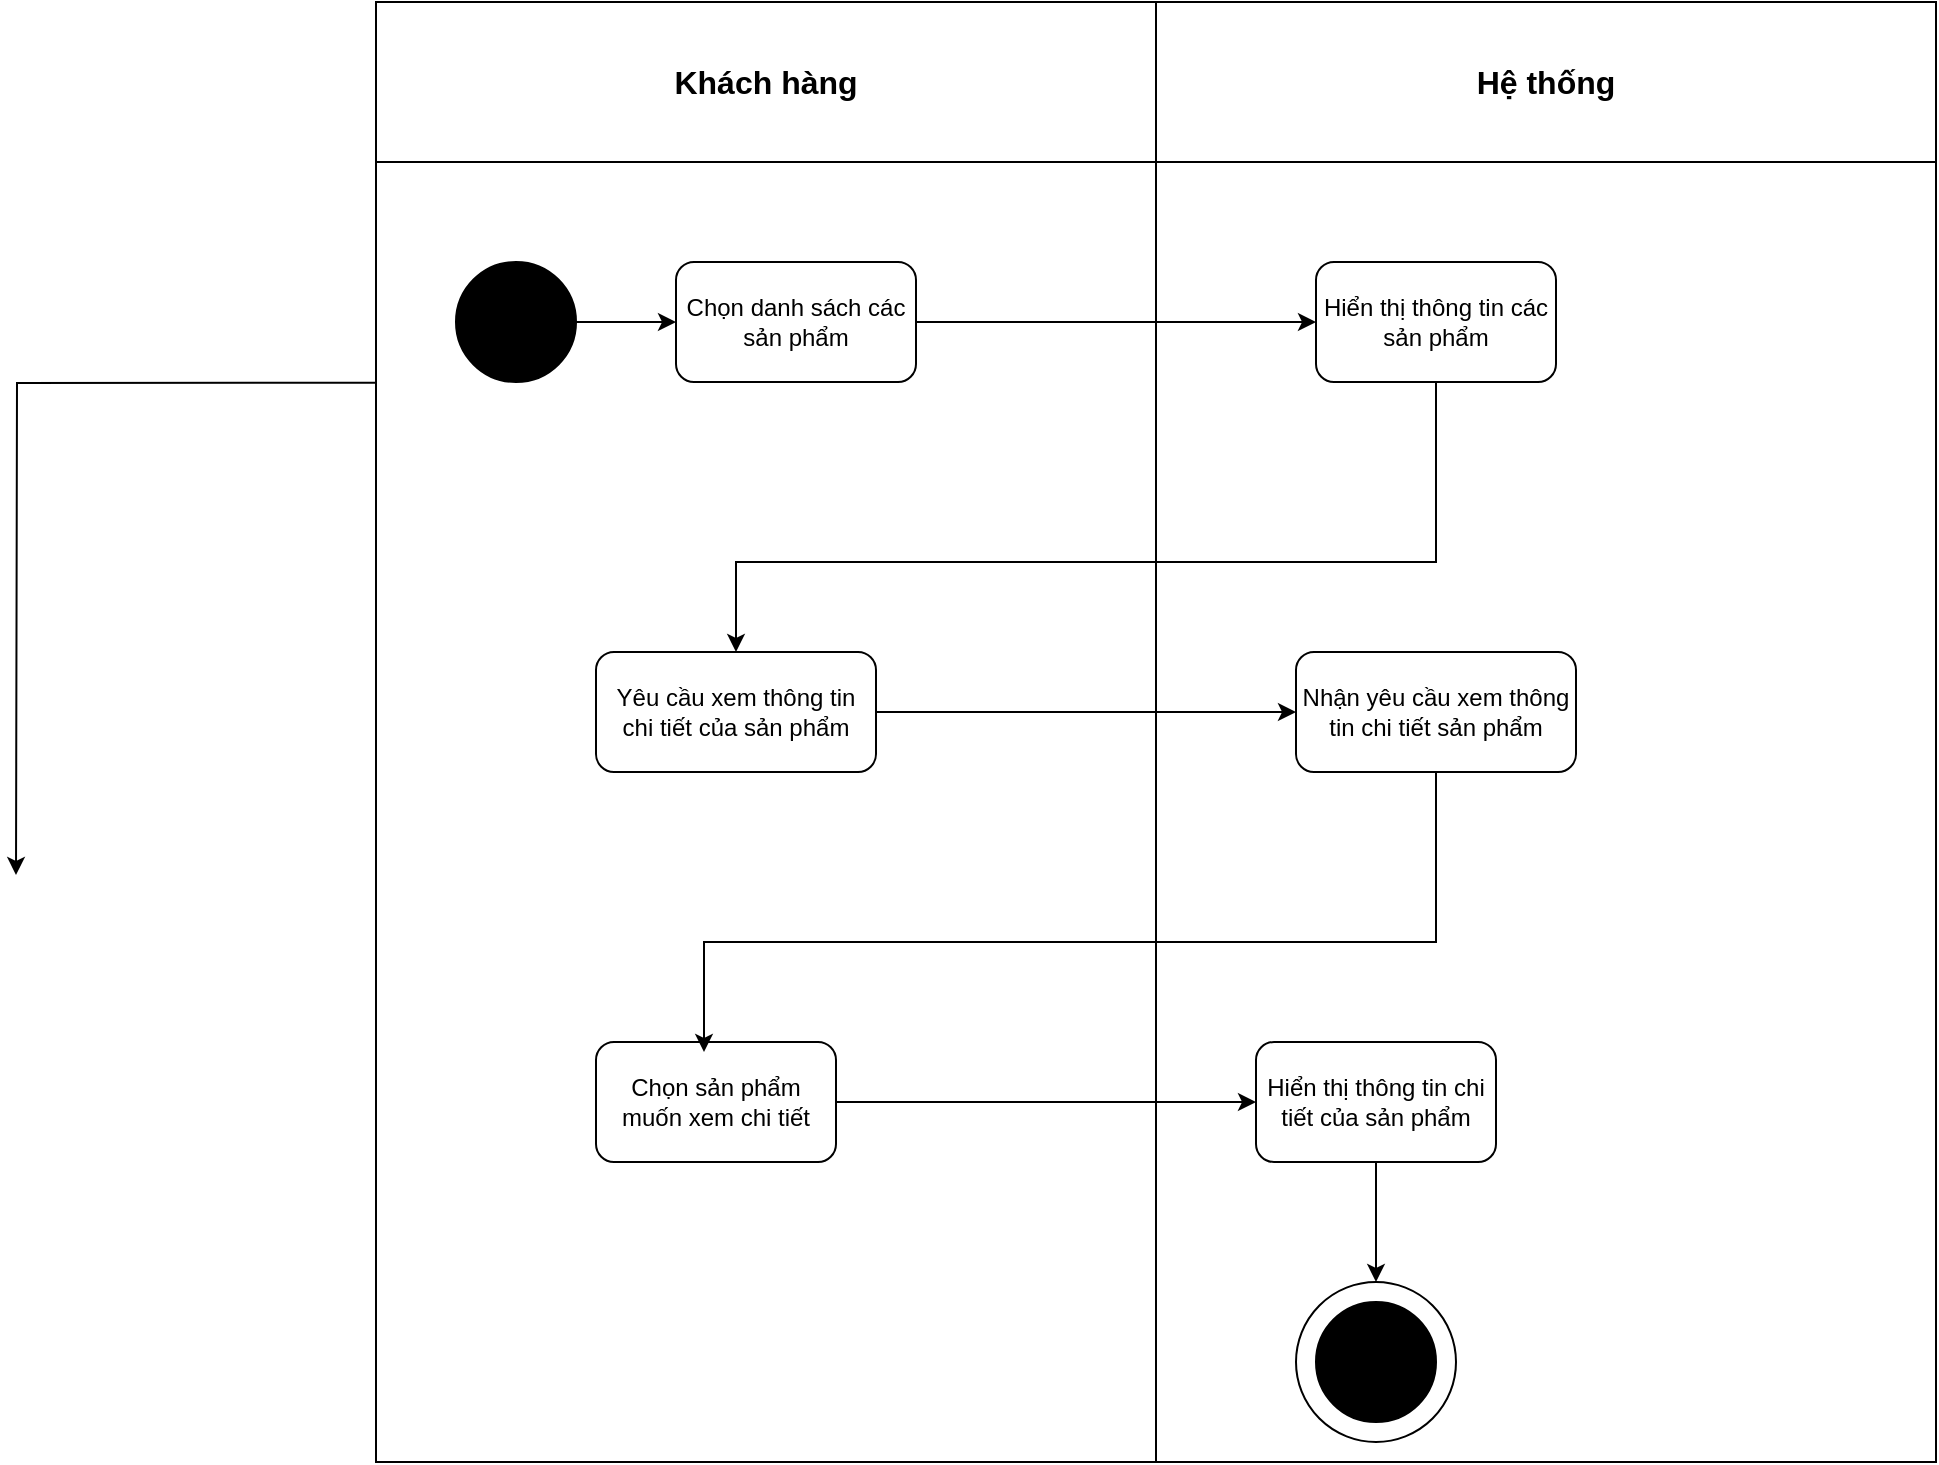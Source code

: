 <mxfile version="26.2.13">
  <diagram name="Page-1" id="GtmhTtgCfAFyXDLij7Sa">
    <mxGraphModel dx="1428" dy="777" grid="1" gridSize="10" guides="1" tooltips="1" connect="1" arrows="1" fold="1" page="1" pageScale="1" pageWidth="1100" pageHeight="850" math="0" shadow="0">
      <root>
        <mxCell id="0" />
        <mxCell id="1" parent="0" />
        <mxCell id="9ob-cdifd-hkWzv3taAA-109" value="" style="edgeStyle=orthogonalEdgeStyle;rounded=0;orthogonalLoop=1;jettySize=auto;html=1;" edge="1" parent="1">
          <mxGeometry relative="1" as="geometry">
            <mxPoint x="710" y="230" as="sourcePoint" />
            <mxPoint x="NaN" y="476.5" as="targetPoint" />
          </mxGeometry>
        </mxCell>
        <mxCell id="9ob-cdifd-hkWzv3taAA-126" value="" style="shape=table;startSize=0;container=1;collapsible=0;childLayout=tableLayout;fontSize=16;" vertex="1" parent="1">
          <mxGeometry x="180" y="40" width="780" height="730" as="geometry" />
        </mxCell>
        <mxCell id="9ob-cdifd-hkWzv3taAA-127" value="" style="shape=tableRow;horizontal=0;startSize=0;swimlaneHead=0;swimlaneBody=0;strokeColor=inherit;top=0;left=0;bottom=0;right=0;collapsible=0;dropTarget=0;fillColor=none;points=[[0,0.5],[1,0.5]];portConstraint=eastwest;fontSize=16;" vertex="1" parent="9ob-cdifd-hkWzv3taAA-126">
          <mxGeometry width="780" height="80" as="geometry" />
        </mxCell>
        <mxCell id="9ob-cdifd-hkWzv3taAA-128" value="&lt;b&gt;Khách hàng&lt;/b&gt;" style="shape=partialRectangle;html=1;whiteSpace=wrap;connectable=0;strokeColor=inherit;overflow=hidden;fillColor=none;top=0;left=0;bottom=0;right=0;pointerEvents=1;fontSize=16;" vertex="1" parent="9ob-cdifd-hkWzv3taAA-127">
          <mxGeometry width="390" height="80" as="geometry">
            <mxRectangle width="390" height="80" as="alternateBounds" />
          </mxGeometry>
        </mxCell>
        <mxCell id="9ob-cdifd-hkWzv3taAA-129" value="&lt;b&gt;Hệ thống&lt;/b&gt;" style="shape=partialRectangle;html=1;whiteSpace=wrap;connectable=0;strokeColor=inherit;overflow=hidden;fillColor=none;top=0;left=0;bottom=0;right=0;pointerEvents=1;fontSize=16;" vertex="1" parent="9ob-cdifd-hkWzv3taAA-127">
          <mxGeometry x="390" width="390" height="80" as="geometry">
            <mxRectangle width="390" height="80" as="alternateBounds" />
          </mxGeometry>
        </mxCell>
        <mxCell id="9ob-cdifd-hkWzv3taAA-131" value="" style="shape=tableRow;horizontal=0;startSize=0;swimlaneHead=0;swimlaneBody=0;strokeColor=inherit;top=0;left=0;bottom=0;right=0;collapsible=0;dropTarget=0;fillColor=none;points=[[0,0.5],[1,0.5]];portConstraint=eastwest;fontSize=16;" vertex="1" parent="9ob-cdifd-hkWzv3taAA-126">
          <mxGeometry y="80" width="780" height="650" as="geometry" />
        </mxCell>
        <mxCell id="9ob-cdifd-hkWzv3taAA-132" value="" style="shape=partialRectangle;html=1;whiteSpace=wrap;connectable=0;strokeColor=inherit;overflow=hidden;fillColor=none;top=0;left=0;bottom=0;right=0;pointerEvents=1;fontSize=16;" vertex="1" parent="9ob-cdifd-hkWzv3taAA-131">
          <mxGeometry width="390" height="650" as="geometry">
            <mxRectangle width="390" height="650" as="alternateBounds" />
          </mxGeometry>
        </mxCell>
        <mxCell id="9ob-cdifd-hkWzv3taAA-133" value="" style="shape=partialRectangle;html=1;whiteSpace=wrap;connectable=0;strokeColor=inherit;overflow=hidden;fillColor=none;top=0;left=0;bottom=0;right=0;pointerEvents=1;fontSize=16;" vertex="1" parent="9ob-cdifd-hkWzv3taAA-131">
          <mxGeometry x="390" width="390" height="650" as="geometry">
            <mxRectangle width="390" height="650" as="alternateBounds" />
          </mxGeometry>
        </mxCell>
        <mxCell id="9ob-cdifd-hkWzv3taAA-148" value="" style="rounded=0;whiteSpace=wrap;html=1;" vertex="1" parent="1">
          <mxGeometry x="190" y="160" height="10" as="geometry" />
        </mxCell>
        <mxCell id="9ob-cdifd-hkWzv3taAA-149" value="" style="edgeStyle=orthogonalEdgeStyle;rounded=0;orthogonalLoop=1;jettySize=auto;html=1;" edge="1" parent="1" source="9ob-cdifd-hkWzv3taAA-150" target="9ob-cdifd-hkWzv3taAA-152">
          <mxGeometry relative="1" as="geometry" />
        </mxCell>
        <mxCell id="9ob-cdifd-hkWzv3taAA-150" value="" style="ellipse;fillColor=strokeColor;html=1;" vertex="1" parent="1">
          <mxGeometry x="220" y="170" width="60" height="60" as="geometry" />
        </mxCell>
        <mxCell id="9ob-cdifd-hkWzv3taAA-151" value="" style="edgeStyle=orthogonalEdgeStyle;rounded=0;orthogonalLoop=1;jettySize=auto;html=1;entryX=0;entryY=0.5;entryDx=0;entryDy=0;" edge="1" parent="1" source="9ob-cdifd-hkWzv3taAA-152" target="9ob-cdifd-hkWzv3taAA-153">
          <mxGeometry relative="1" as="geometry">
            <mxPoint x="510" y="460" as="targetPoint" />
            <Array as="points" />
          </mxGeometry>
        </mxCell>
        <mxCell id="9ob-cdifd-hkWzv3taAA-152" value="Chọn danh sách các sản phẩm" style="rounded=1;whiteSpace=wrap;html=1;" vertex="1" parent="1">
          <mxGeometry x="330" y="170" width="120" height="60" as="geometry" />
        </mxCell>
        <mxCell id="9ob-cdifd-hkWzv3taAA-153" value="Hiển thị thông tin các sản phẩm" style="rounded=1;whiteSpace=wrap;html=1;" vertex="1" parent="1">
          <mxGeometry x="650" y="170" width="120" height="60" as="geometry" />
        </mxCell>
        <mxCell id="9ob-cdifd-hkWzv3taAA-154" value="" style="edgeStyle=orthogonalEdgeStyle;rounded=0;orthogonalLoop=1;jettySize=auto;html=1;" edge="1" parent="1" source="9ob-cdifd-hkWzv3taAA-155" target="9ob-cdifd-hkWzv3taAA-156">
          <mxGeometry relative="1" as="geometry" />
        </mxCell>
        <mxCell id="9ob-cdifd-hkWzv3taAA-155" value="Hiển thị thông tin chi tiết của sản phẩm" style="rounded=1;whiteSpace=wrap;html=1;" vertex="1" parent="1">
          <mxGeometry x="620" y="560" width="120" height="60" as="geometry" />
        </mxCell>
        <mxCell id="9ob-cdifd-hkWzv3taAA-156" value="" style="ellipse;whiteSpace=wrap;html=1;rounded=1;" vertex="1" parent="1">
          <mxGeometry x="640" y="680" width="80" height="80" as="geometry" />
        </mxCell>
        <mxCell id="9ob-cdifd-hkWzv3taAA-157" value="" style="ellipse;fillColor=strokeColor;html=1;" vertex="1" parent="1">
          <mxGeometry x="650" y="690" width="60" height="60" as="geometry" />
        </mxCell>
        <mxCell id="9ob-cdifd-hkWzv3taAA-158" value="" style="edgeStyle=orthogonalEdgeStyle;rounded=0;orthogonalLoop=1;jettySize=auto;html=1;" edge="1" parent="1" source="9ob-cdifd-hkWzv3taAA-159" target="9ob-cdifd-hkWzv3taAA-161">
          <mxGeometry relative="1" as="geometry" />
        </mxCell>
        <mxCell id="9ob-cdifd-hkWzv3taAA-159" value="Yêu cầu xem thông tin chi tiết của sản phẩm" style="rounded=1;whiteSpace=wrap;html=1;" vertex="1" parent="1">
          <mxGeometry x="290" y="365" width="140" height="60" as="geometry" />
        </mxCell>
        <mxCell id="9ob-cdifd-hkWzv3taAA-160" value="" style="endArrow=classic;html=1;rounded=0;exitX=0.5;exitY=1;exitDx=0;exitDy=0;" edge="1" parent="1" source="9ob-cdifd-hkWzv3taAA-153" target="9ob-cdifd-hkWzv3taAA-159">
          <mxGeometry width="50" height="50" relative="1" as="geometry">
            <mxPoint x="630" y="420" as="sourcePoint" />
            <mxPoint x="680" y="370" as="targetPoint" />
            <Array as="points">
              <mxPoint x="710" y="320" />
              <mxPoint x="360" y="320" />
            </Array>
          </mxGeometry>
        </mxCell>
        <mxCell id="9ob-cdifd-hkWzv3taAA-161" value="Nhận yêu cầu xem thông tin chi tiết sản phẩm" style="rounded=1;whiteSpace=wrap;html=1;" vertex="1" parent="1">
          <mxGeometry x="640" y="365" width="140" height="60" as="geometry" />
        </mxCell>
        <mxCell id="9ob-cdifd-hkWzv3taAA-162" style="edgeStyle=orthogonalEdgeStyle;rounded=0;orthogonalLoop=1;jettySize=auto;html=1;entryX=0;entryY=0.5;entryDx=0;entryDy=0;" edge="1" parent="1" source="9ob-cdifd-hkWzv3taAA-163" target="9ob-cdifd-hkWzv3taAA-155">
          <mxGeometry relative="1" as="geometry" />
        </mxCell>
        <mxCell id="9ob-cdifd-hkWzv3taAA-163" value="Chọn sản phẩm muốn xem chi tiết" style="rounded=1;whiteSpace=wrap;html=1;" vertex="1" parent="1">
          <mxGeometry x="290" y="560" width="120" height="60" as="geometry" />
        </mxCell>
        <mxCell id="9ob-cdifd-hkWzv3taAA-164" value="" style="endArrow=classic;html=1;rounded=0;exitX=0.5;exitY=1;exitDx=0;exitDy=0;entryX=0.45;entryY=0.083;entryDx=0;entryDy=0;entryPerimeter=0;" edge="1" parent="1" source="9ob-cdifd-hkWzv3taAA-161" target="9ob-cdifd-hkWzv3taAA-163">
          <mxGeometry width="50" height="50" relative="1" as="geometry">
            <mxPoint x="630" y="420" as="sourcePoint" />
            <mxPoint x="680" y="370" as="targetPoint" />
            <Array as="points">
              <mxPoint x="710" y="510" />
              <mxPoint x="344" y="510" />
            </Array>
          </mxGeometry>
        </mxCell>
      </root>
    </mxGraphModel>
  </diagram>
</mxfile>
